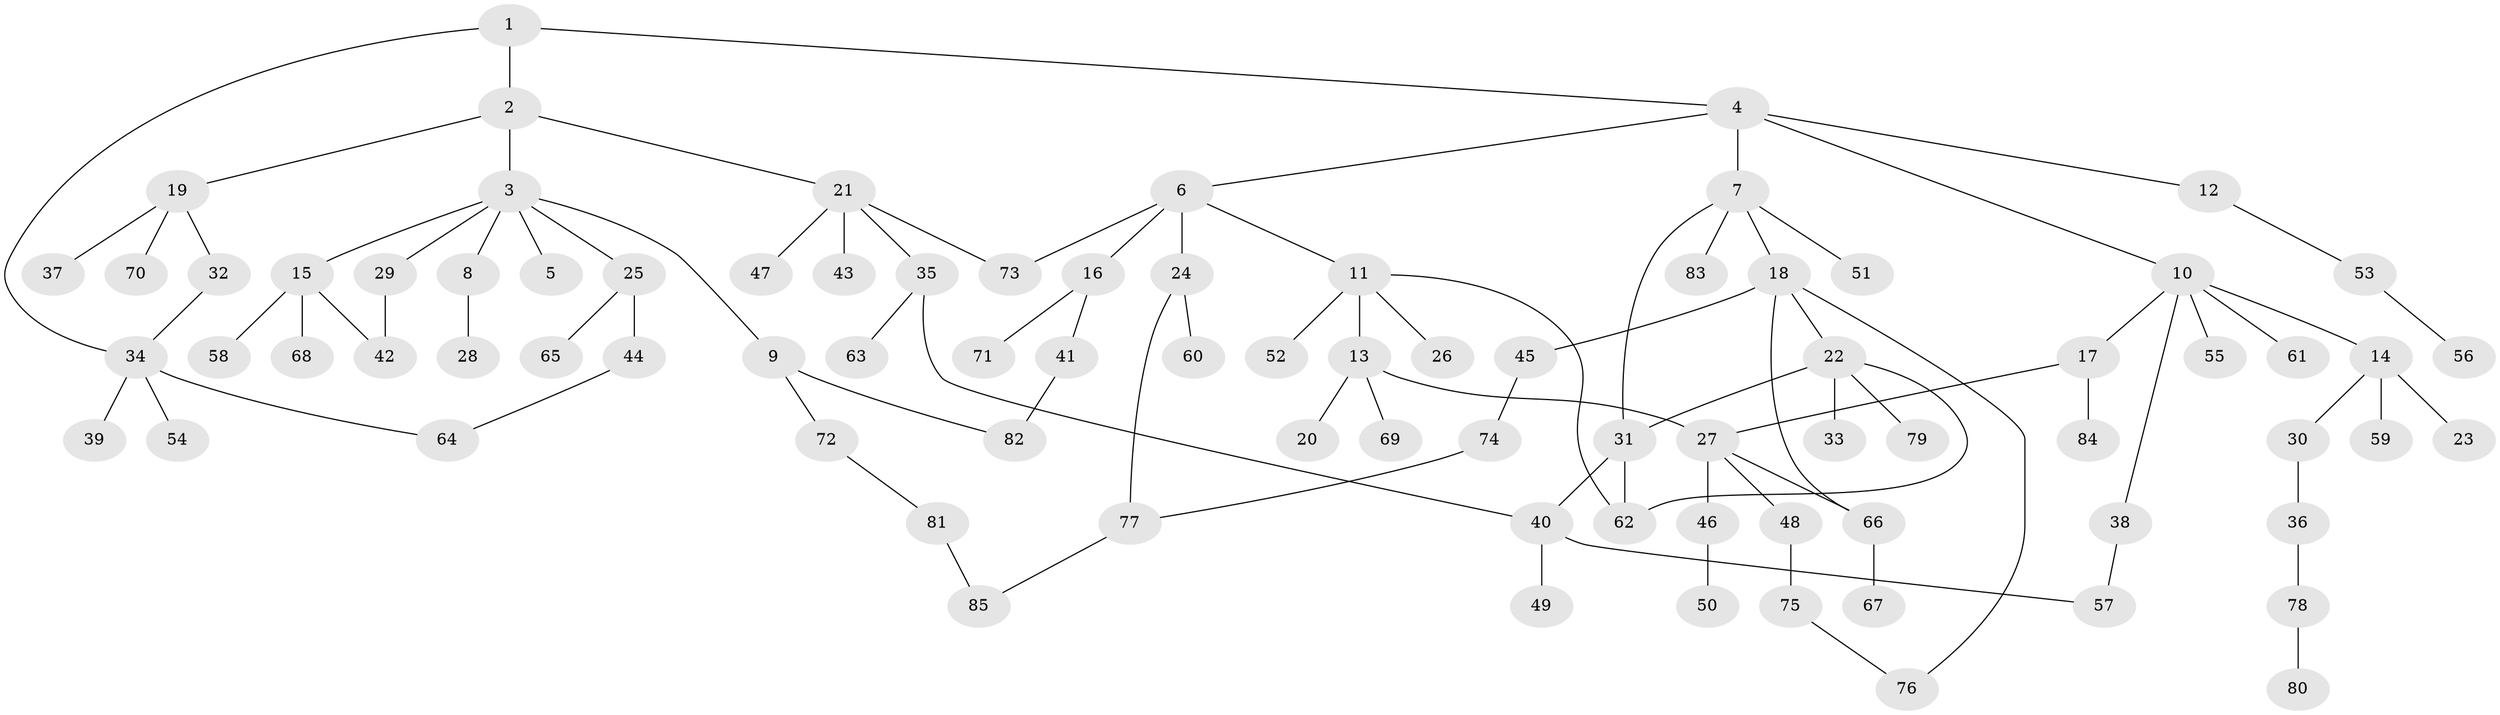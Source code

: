 // coarse degree distribution, {4: 0.07142857142857142, 9: 0.023809523809523808, 7: 0.07142857142857142, 1: 0.4523809523809524, 5: 0.047619047619047616, 2: 0.23809523809523808, 6: 0.023809523809523808, 3: 0.07142857142857142}
// Generated by graph-tools (version 1.1) at 2025/17/03/04/25 18:17:12]
// undirected, 85 vertices, 99 edges
graph export_dot {
graph [start="1"]
  node [color=gray90,style=filled];
  1;
  2;
  3;
  4;
  5;
  6;
  7;
  8;
  9;
  10;
  11;
  12;
  13;
  14;
  15;
  16;
  17;
  18;
  19;
  20;
  21;
  22;
  23;
  24;
  25;
  26;
  27;
  28;
  29;
  30;
  31;
  32;
  33;
  34;
  35;
  36;
  37;
  38;
  39;
  40;
  41;
  42;
  43;
  44;
  45;
  46;
  47;
  48;
  49;
  50;
  51;
  52;
  53;
  54;
  55;
  56;
  57;
  58;
  59;
  60;
  61;
  62;
  63;
  64;
  65;
  66;
  67;
  68;
  69;
  70;
  71;
  72;
  73;
  74;
  75;
  76;
  77;
  78;
  79;
  80;
  81;
  82;
  83;
  84;
  85;
  1 -- 2;
  1 -- 4;
  1 -- 34;
  2 -- 3;
  2 -- 19;
  2 -- 21;
  3 -- 5;
  3 -- 8;
  3 -- 9;
  3 -- 15;
  3 -- 25;
  3 -- 29;
  4 -- 6;
  4 -- 7;
  4 -- 10;
  4 -- 12;
  6 -- 11;
  6 -- 16;
  6 -- 24;
  6 -- 73;
  7 -- 18;
  7 -- 31;
  7 -- 51;
  7 -- 83;
  8 -- 28;
  9 -- 72;
  9 -- 82;
  10 -- 14;
  10 -- 17;
  10 -- 38;
  10 -- 55;
  10 -- 61;
  11 -- 13;
  11 -- 26;
  11 -- 52;
  11 -- 62;
  12 -- 53;
  13 -- 20;
  13 -- 27;
  13 -- 69;
  14 -- 23;
  14 -- 30;
  14 -- 59;
  15 -- 42;
  15 -- 58;
  15 -- 68;
  16 -- 41;
  16 -- 71;
  17 -- 84;
  17 -- 27;
  18 -- 22;
  18 -- 45;
  18 -- 76;
  18 -- 66;
  19 -- 32;
  19 -- 37;
  19 -- 70;
  21 -- 35;
  21 -- 43;
  21 -- 47;
  21 -- 73;
  22 -- 33;
  22 -- 79;
  22 -- 62;
  22 -- 31;
  24 -- 60;
  24 -- 77;
  25 -- 44;
  25 -- 65;
  27 -- 46;
  27 -- 48;
  27 -- 66;
  29 -- 42;
  30 -- 36;
  31 -- 40;
  31 -- 62;
  32 -- 34;
  34 -- 39;
  34 -- 54;
  34 -- 64;
  35 -- 63;
  35 -- 40;
  36 -- 78;
  38 -- 57;
  40 -- 49;
  40 -- 57;
  41 -- 82;
  44 -- 64;
  45 -- 74;
  46 -- 50;
  48 -- 75;
  53 -- 56;
  66 -- 67;
  72 -- 81;
  74 -- 77;
  75 -- 76;
  77 -- 85;
  78 -- 80;
  81 -- 85;
}
